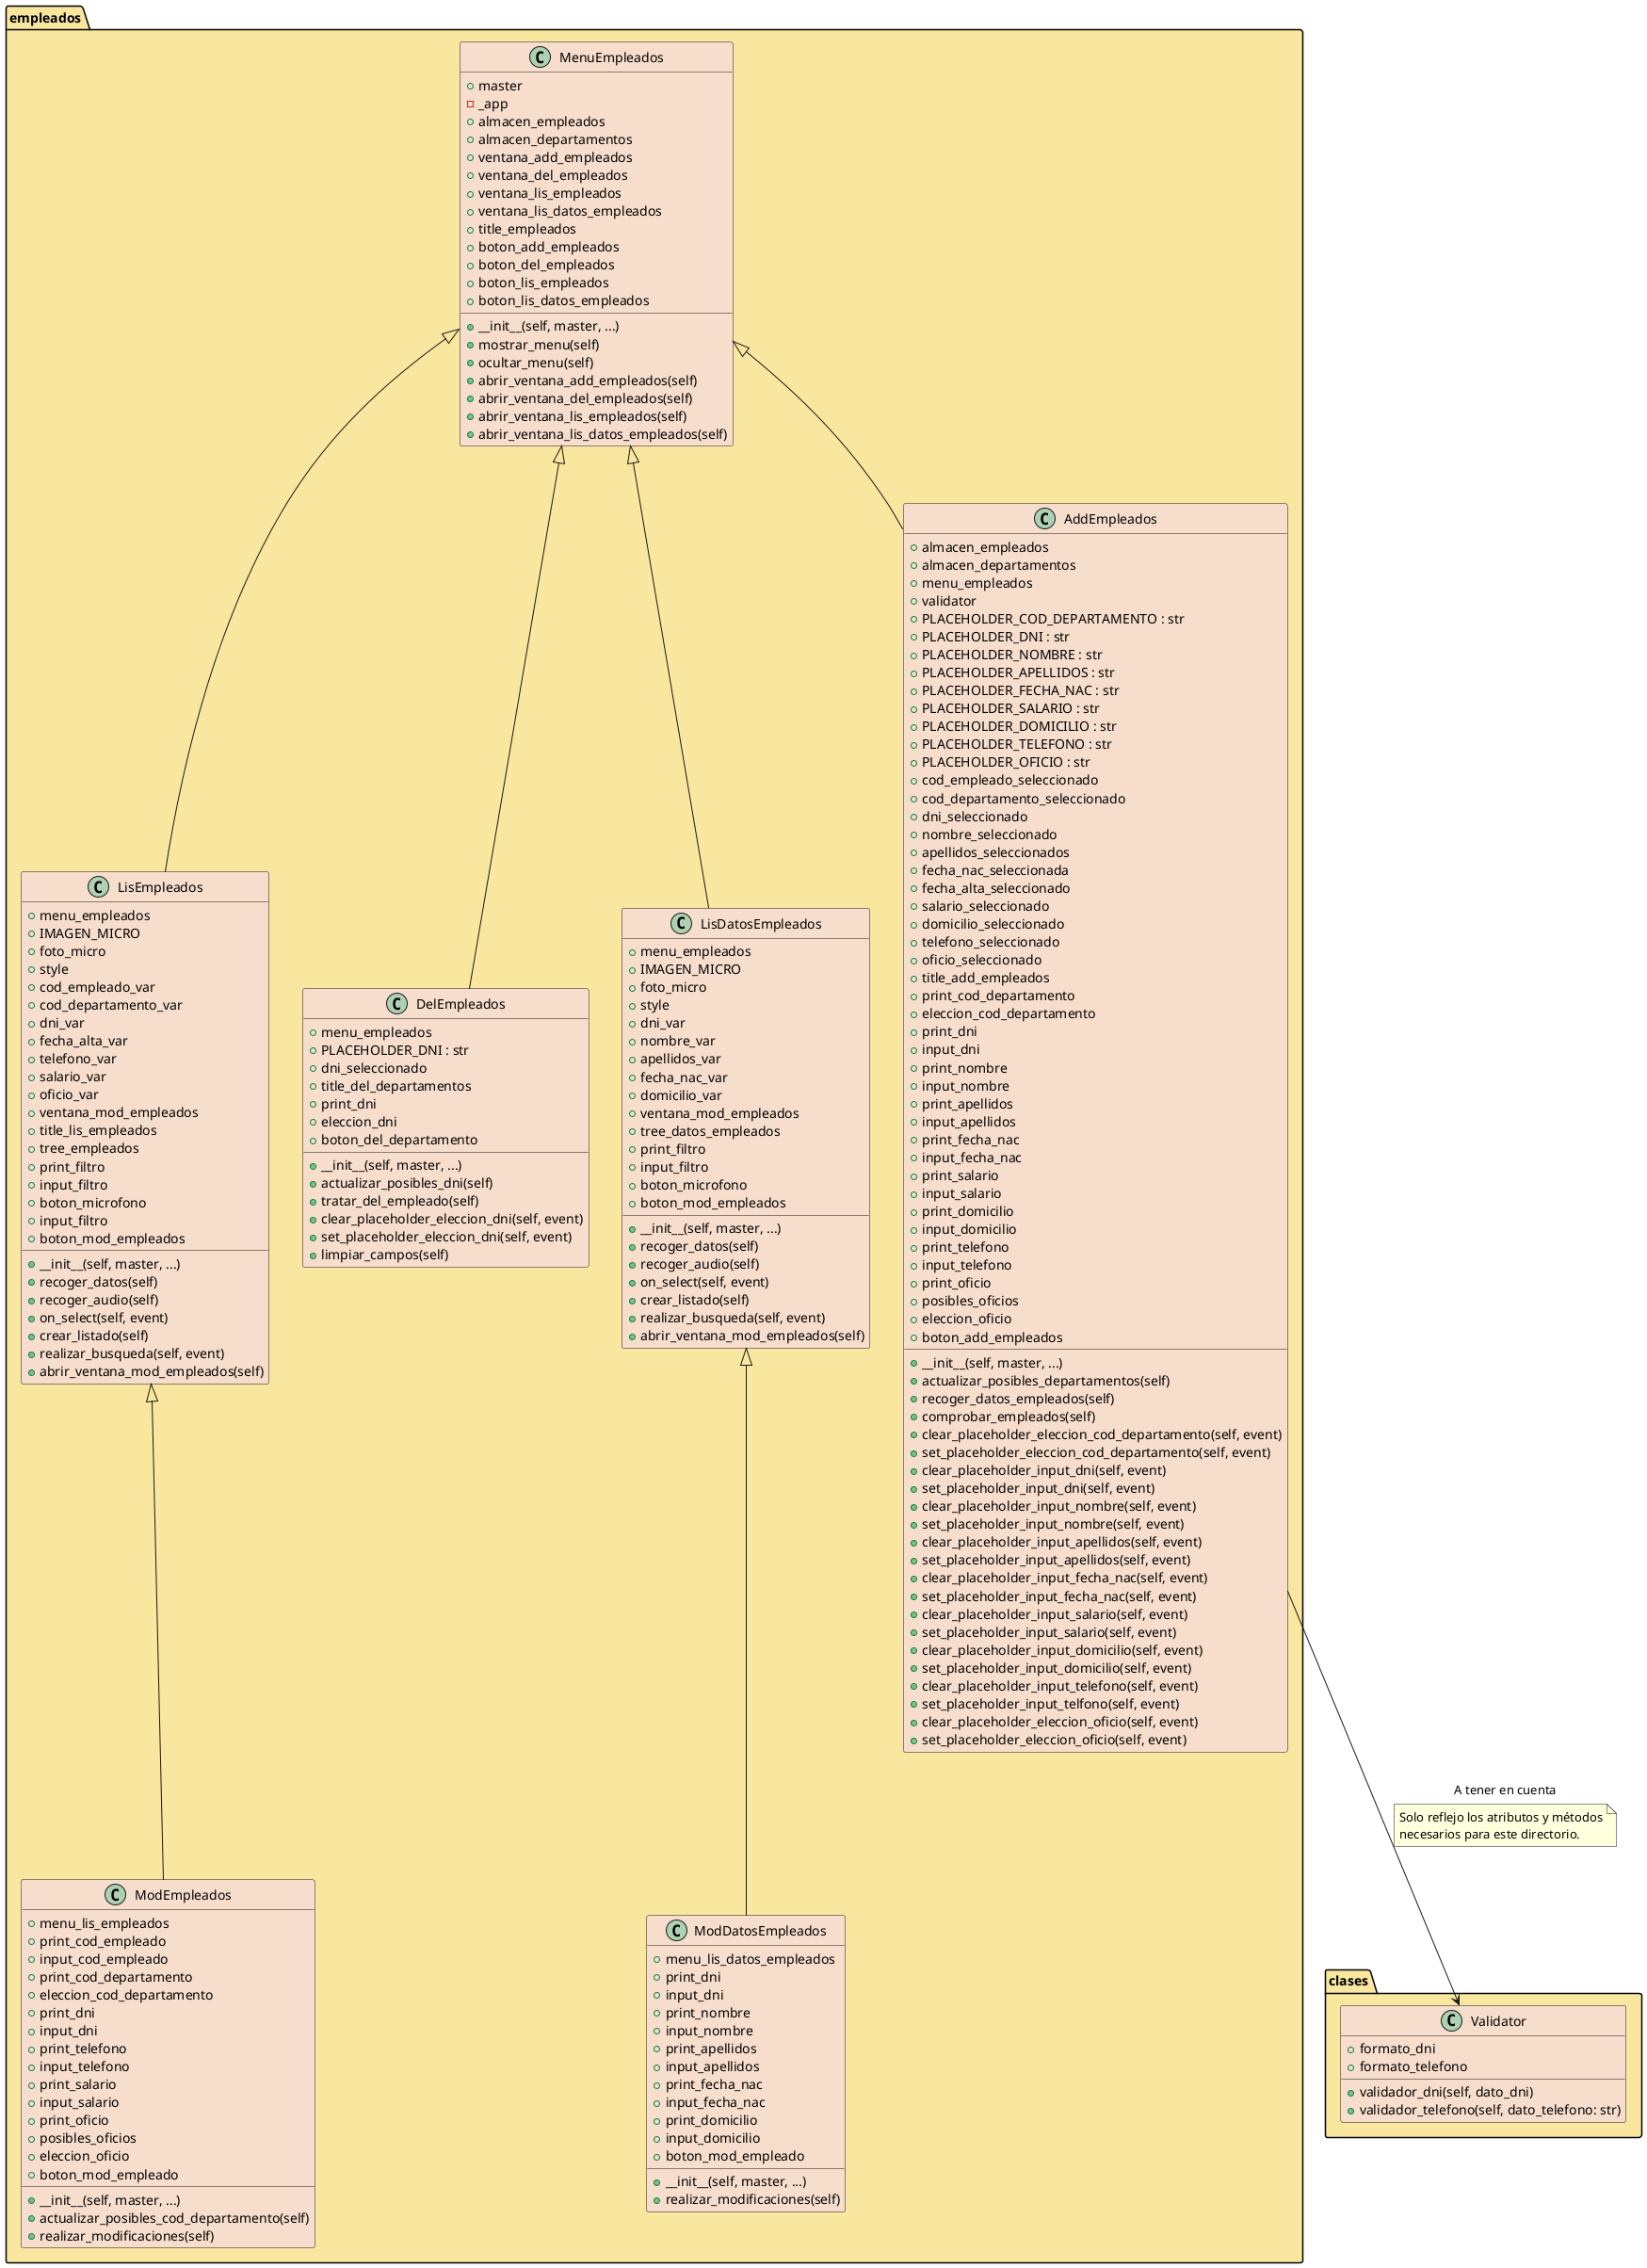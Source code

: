 @startuml empleados

package empleados <<Folder>> #F9E79F {
    MenuEmpleados <|-- AddEmpleados
    MenuEmpleados <|-- DelEmpleados
    MenuEmpleados <|-- LisEmpleados
    MenuEmpleados <|-- LisDatosEmpleados
    LisEmpleados <|-- ModEmpleados
    LisDatosEmpleados <|-- ModDatosEmpleados

    together {
  class AddEmpleados
  class DelEmpleados
  class LisEmpleados
  class LisDatosEmpleados
}
together {
  class ModEmpleados
  class ModDatosEmpleados
}

    class MenuEmpleados #F6DDCC{
        + master
        - _app
        + almacen_empleados
        + almacen_departamentos
        + ventana_add_empleados
        + ventana_del_empleados
        + ventana_lis_empleados
        + ventana_lis_datos_empleados
        + title_empleados
        + boton_add_empleados
        + boton_del_empleados
        + boton_lis_empleados
        + boton_lis_datos_empleados
        + __init__(self, master, ...)
        + mostrar_menu(self)
        + ocultar_menu(self)
        + abrir_ventana_add_empleados(self)
        + abrir_ventana_del_empleados(self)
        + abrir_ventana_lis_empleados(self)
        + abrir_ventana_lis_datos_empleados(self)
}

    class AddEmpleados #F6DDCC{
        + almacen_empleados
        + almacen_departamentos
        + menu_empleados
        + validator
        + PLACEHOLDER_COD_DEPARTAMENTO : str
        + PLACEHOLDER_DNI : str
        + PLACEHOLDER_NOMBRE : str
        + PLACEHOLDER_APELLIDOS : str
        + PLACEHOLDER_FECHA_NAC : str
        + PLACEHOLDER_SALARIO : str
        + PLACEHOLDER_DOMICILIO : str
        + PLACEHOLDER_TELEFONO : str
        + PLACEHOLDER_OFICIO : str
        + cod_empleado_seleccionado
        + cod_departamento_seleccionado
        + dni_seleccionado
        + nombre_seleccionado
        + apellidos_seleccionados
        + fecha_nac_seleccionada
        + fecha_alta_seleccionado
        + salario_seleccionado
        + domicilio_seleccionado
        + telefono_seleccionado
        + oficio_seleccionado
        + title_add_empleados
        + print_cod_departamento
        + eleccion_cod_departamento
        + print_dni
        + input_dni
        + print_nombre
        + input_nombre
        + print_apellidos
        + input_apellidos
        + print_fecha_nac
        + input_fecha_nac
        + print_salario
        + input_salario
        + print_domicilio
        + input_domicilio
        + print_telefono
        + input_telefono
        + print_oficio
        + posibles_oficios
        + eleccion_oficio
        + boton_add_empleados
        + __init__(self, master, ...)
        + actualizar_posibles_departamentos(self)
        + recoger_datos_empleados(self)
        + comprobar_empleados(self)
        + clear_placeholder_eleccion_cod_departamento(self, event)
        + set_placeholder_eleccion_cod_departamento(self, event)
        + clear_placeholder_input_dni(self, event)
        + set_placeholder_input_dni(self, event)
        + clear_placeholder_input_nombre(self, event)
        + set_placeholder_input_nombre(self, event)
        + clear_placeholder_input_apellidos(self, event)
        + set_placeholder_input_apellidos(self, event)
        + clear_placeholder_input_fecha_nac(self, event)
        + set_placeholder_input_fecha_nac(self, event)
        + clear_placeholder_input_salario(self, event)
        + set_placeholder_input_salario(self, event)
        + clear_placeholder_input_domicilio(self, event)
        + set_placeholder_input_domicilio(self, event)
        + clear_placeholder_input_telefono(self, event)
        + set_placeholder_input_telfono(self, event)
        + clear_placeholder_eleccion_oficio(self, event)
        + set_placeholder_eleccion_oficio(self, event)

}

    class DelEmpleados #F6DDCC{
        + menu_empleados
        + PLACEHOLDER_DNI : str
        + dni_seleccionado
        + title_del_departamentos
        + print_dni
        + eleccion_dni
        + boton_del_departamento
        + __init__(self, master, ...)
        + actualizar_posibles_dni(self)
        + tratar_del_empleado(self)
        + clear_placeholder_eleccion_dni(self, event)
        + set_placeholder_eleccion_dni(self, event)
        + limpiar_campos(self)
}

    class LisEmpleados #F6DDCC{
        + menu_empleados
        + IMAGEN_MICRO
        + foto_micro
        + style
        + cod_empleado_var
        + cod_departamento_var
        + dni_var
        + fecha_alta_var
        + telefono_var
        + salario_var
        + oficio_var
        + ventana_mod_empleados
        + title_lis_empleados
        + tree_empleados
        + print_filtro
        + input_filtro
        + boton_microfono
        + input_filtro
        + boton_mod_empleados
        + __init__(self, master, ...) 
        + recoger_datos(self)
        + recoger_audio(self)
        + on_select(self, event)
        + crear_listado(self)
        + realizar_busqueda(self, event)
        + abrir_ventana_mod_empleados(self)
}

    class LisDatosEmpleados #F6DDCC{
        + menu_empleados
        + IMAGEN_MICRO
        + foto_micro
        + style
        + dni_var
        + nombre_var
        + apellidos_var
        + fecha_nac_var
        + domicilio_var
        + ventana_mod_empleados
        + tree_datos_empleados
        + print_filtro
        + input_filtro
        + boton_microfono
        + boton_mod_empleados
        + __init__(self, master, ...)
        + recoger_datos(self)
        + recoger_audio(self)
        + on_select(self, event)
        + crear_listado(self)
        + realizar_busqueda(self, event)
        + abrir_ventana_mod_empleados(self)
}

    class ModDatosEmpleados #F6DDCC{
        + menu_lis_datos_empleados
        + print_dni
        + input_dni
        + print_nombre
        + input_nombre
        + print_apellidos
        + input_apellidos
        + print_fecha_nac 
        + input_fecha_nac
        + print_domicilio
        + input_domicilio
        + boton_mod_empleado
        + __init__(self, master, ...)
        + realizar_modificaciones(self)
}

    class ModEmpleados #F6DDCC{
        + menu_lis_empleados
        + print_cod_empleado
        + input_cod_empleado
        + print_cod_departamento
        + eleccion_cod_departamento
        + print_dni
        + input_dni
        + print_telefono
        + input_telefono
        + print_salario
        + input_salario
        + print_oficio
        + posibles_oficios
        + eleccion_oficio
        + boton_mod_empleado
        + __init__(self, master, ...)
        + actualizar_posibles_cod_departamento(self)
        + realizar_modificaciones(self)
}
}

package clases <<Folder>> #F9E79F{
    AddEmpleados --> Validator : A tener en cuenta
    note on link : Solo reflejo los atributos y métodos\nnecesarios para este directorio.

    
    class Validator #F6DDCC{ 
        + formato_dni
        + formato_telefono
        + validador_dni(self, dato_dni)
        + validador_telefono(self, dato_telefono: str)
}
}


@enduml